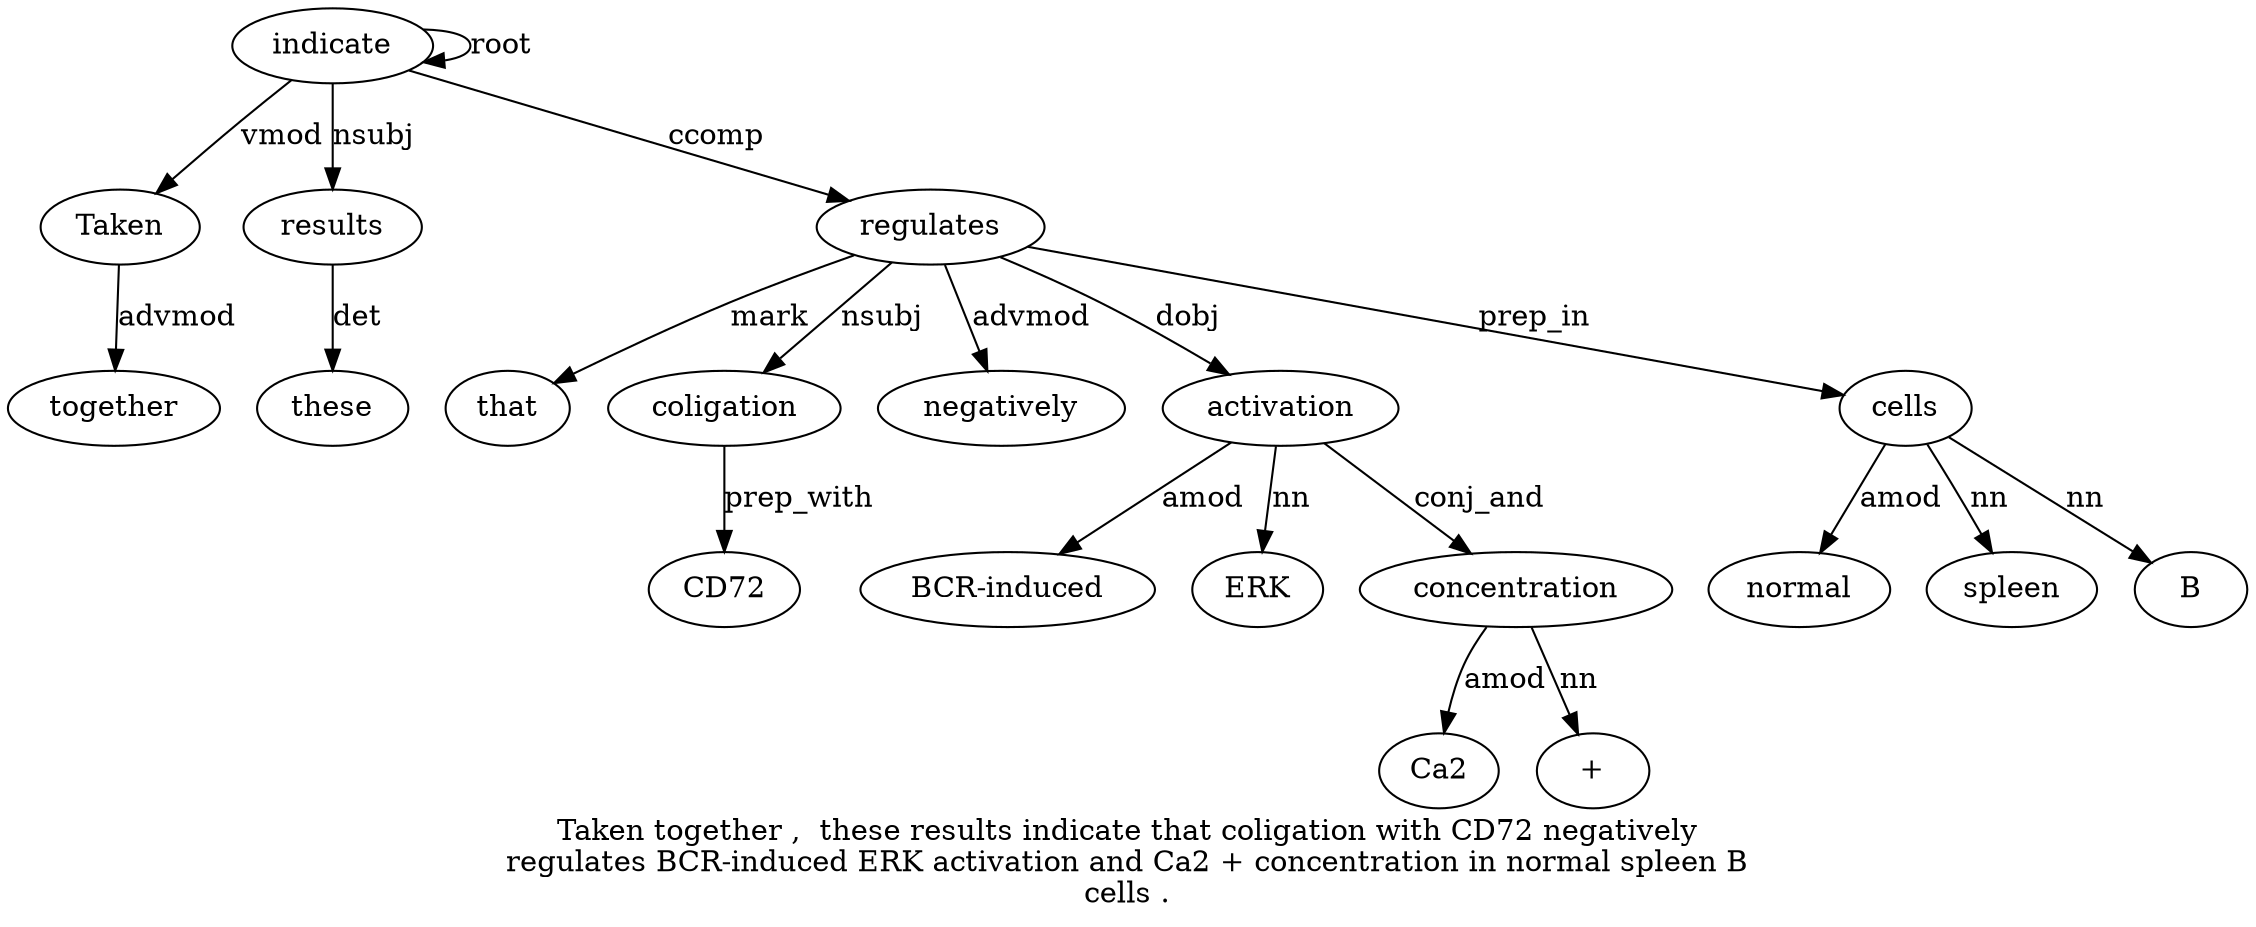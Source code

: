 digraph "Taken together ,  these results indicate that coligation with CD72 negatively regulates BCR-induced ERK activation and Ca2 + concentration in normal spleen B cells ." {
label="Taken together ,  these results indicate that coligation with CD72 negatively
regulates BCR-induced ERK activation and Ca2 + concentration in normal spleen B
cells .";
indicate6 [style=filled, fillcolor=white, label=indicate];
Taken1 [style=filled, fillcolor=white, label=Taken];
indicate6 -> Taken1  [label=vmod];
together2 [style=filled, fillcolor=white, label=together];
Taken1 -> together2  [label=advmod];
results5 [style=filled, fillcolor=white, label=results];
these4 [style=filled, fillcolor=white, label=these];
results5 -> these4  [label=det];
indicate6 -> results5  [label=nsubj];
indicate6 -> indicate6  [label=root];
regulates12 [style=filled, fillcolor=white, label=regulates];
that7 [style=filled, fillcolor=white, label=that];
regulates12 -> that7  [label=mark];
coligation8 [style=filled, fillcolor=white, label=coligation];
regulates12 -> coligation8  [label=nsubj];
CD7210 [style=filled, fillcolor=white, label=CD72];
coligation8 -> CD7210  [label=prep_with];
negatively11 [style=filled, fillcolor=white, label=negatively];
regulates12 -> negatively11  [label=advmod];
indicate6 -> regulates12  [label=ccomp];
activation15 [style=filled, fillcolor=white, label=activation];
"BCR-induced13" [style=filled, fillcolor=white, label="BCR-induced"];
activation15 -> "BCR-induced13"  [label=amod];
ERK14 [style=filled, fillcolor=white, label=ERK];
activation15 -> ERK14  [label=nn];
regulates12 -> activation15  [label=dobj];
concentration19 [style=filled, fillcolor=white, label=concentration];
Ca217 [style=filled, fillcolor=white, label=Ca2];
concentration19 -> Ca217  [label=amod];
"+18" [style=filled, fillcolor=white, label="+"];
concentration19 -> "+18"  [label=nn];
activation15 -> concentration19  [label=conj_and];
cells24 [style=filled, fillcolor=white, label=cells];
normal21 [style=filled, fillcolor=white, label=normal];
cells24 -> normal21  [label=amod];
spleen22 [style=filled, fillcolor=white, label=spleen];
cells24 -> spleen22  [label=nn];
B23 [style=filled, fillcolor=white, label=B];
cells24 -> B23  [label=nn];
regulates12 -> cells24  [label=prep_in];
}
